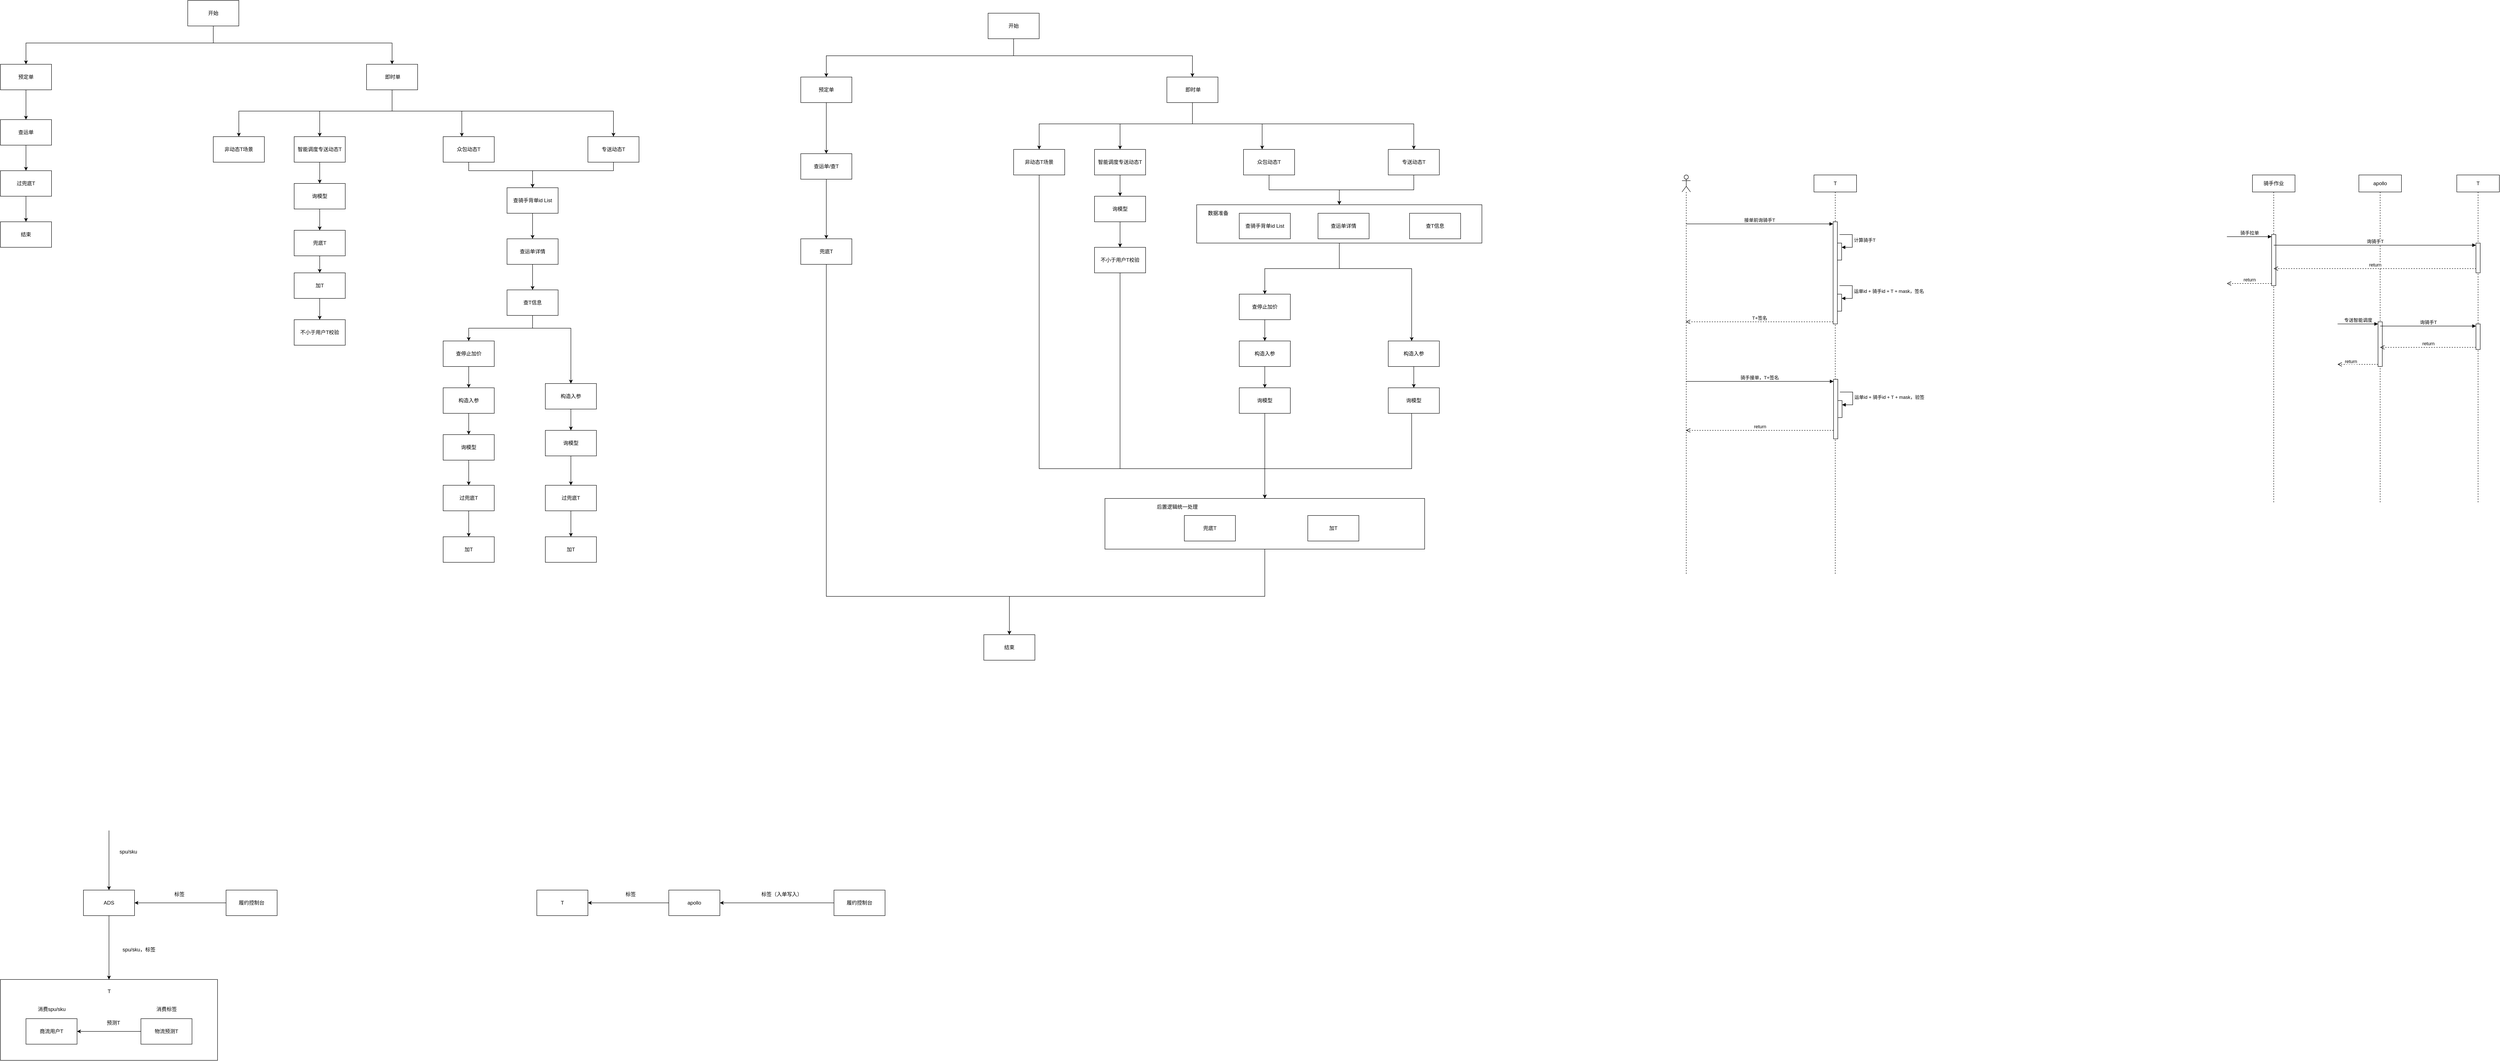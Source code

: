 <mxfile version="22.1.5" type="github">
  <diagram name="第 1 页" id="QRqXihMADhNC4GcBK6MP">
    <mxGraphModel dx="2304" dy="1250" grid="1" gridSize="10" guides="1" tooltips="1" connect="1" arrows="1" fold="1" page="1" pageScale="1" pageWidth="827" pageHeight="1169" math="0" shadow="0">
      <root>
        <mxCell id="0" />
        <mxCell id="1" parent="0" />
        <mxCell id="jC5KR1oz6UxNJPEy1PF8-144" style="edgeStyle=orthogonalEdgeStyle;rounded=0;orthogonalLoop=1;jettySize=auto;html=1;entryX=0.5;entryY=0;entryDx=0;entryDy=0;" parent="1" source="jC5KR1oz6UxNJPEy1PF8-136" target="jC5KR1oz6UxNJPEy1PF8-142" edge="1">
          <mxGeometry relative="1" as="geometry">
            <Array as="points">
              <mxPoint x="3080" y="1430" />
              <mxPoint x="2480" y="1430" />
            </Array>
          </mxGeometry>
        </mxCell>
        <mxCell id="jC5KR1oz6UxNJPEy1PF8-136" value="" style="whiteSpace=wrap;html=1;" parent="1" vertex="1">
          <mxGeometry x="2704.5" y="1200" width="751" height="119" as="geometry" />
        </mxCell>
        <mxCell id="jC5KR1oz6UxNJPEy1PF8-121" style="edgeStyle=orthogonalEdgeStyle;rounded=0;orthogonalLoop=1;jettySize=auto;html=1;" parent="1" source="jC5KR1oz6UxNJPEy1PF8-113" target="jC5KR1oz6UxNJPEy1PF8-94" edge="1">
          <mxGeometry relative="1" as="geometry" />
        </mxCell>
        <mxCell id="jC5KR1oz6UxNJPEy1PF8-122" style="edgeStyle=orthogonalEdgeStyle;rounded=0;orthogonalLoop=1;jettySize=auto;html=1;" parent="1" source="jC5KR1oz6UxNJPEy1PF8-113" target="jC5KR1oz6UxNJPEy1PF8-105" edge="1">
          <mxGeometry relative="1" as="geometry">
            <Array as="points">
              <mxPoint x="3255" y="660" />
              <mxPoint x="3425" y="660" />
            </Array>
          </mxGeometry>
        </mxCell>
        <mxCell id="jC5KR1oz6UxNJPEy1PF8-113" value="" style="whiteSpace=wrap;html=1;" parent="1" vertex="1">
          <mxGeometry x="2920" y="510" width="670" height="90" as="geometry" />
        </mxCell>
        <mxCell id="jC5KR1oz6UxNJPEy1PF8-43" value="" style="edgeStyle=orthogonalEdgeStyle;rounded=0;orthogonalLoop=1;jettySize=auto;html=1;" parent="1" source="jC5KR1oz6UxNJPEy1PF8-1" target="jC5KR1oz6UxNJPEy1PF8-2" edge="1">
          <mxGeometry relative="1" as="geometry" />
        </mxCell>
        <mxCell id="jC5KR1oz6UxNJPEy1PF8-1" value="查骑手背单id List" style="whiteSpace=wrap;html=1;" parent="1" vertex="1">
          <mxGeometry x="1300" y="470" width="120" height="60" as="geometry" />
        </mxCell>
        <mxCell id="jC5KR1oz6UxNJPEy1PF8-44" value="" style="edgeStyle=orthogonalEdgeStyle;rounded=0;orthogonalLoop=1;jettySize=auto;html=1;" parent="1" source="jC5KR1oz6UxNJPEy1PF8-2" target="jC5KR1oz6UxNJPEy1PF8-26" edge="1">
          <mxGeometry relative="1" as="geometry" />
        </mxCell>
        <mxCell id="jC5KR1oz6UxNJPEy1PF8-2" value="查运单详情" style="whiteSpace=wrap;html=1;" parent="1" vertex="1">
          <mxGeometry x="1300" y="590" width="120" height="60" as="geometry" />
        </mxCell>
        <mxCell id="jC5KR1oz6UxNJPEy1PF8-7" style="edgeStyle=orthogonalEdgeStyle;rounded=0;orthogonalLoop=1;jettySize=auto;html=1;entryX=0.5;entryY=0;entryDx=0;entryDy=0;" parent="1" source="jC5KR1oz6UxNJPEy1PF8-3" target="jC5KR1oz6UxNJPEy1PF8-4" edge="1">
          <mxGeometry relative="1" as="geometry">
            <Array as="points">
              <mxPoint x="610" y="130" />
              <mxPoint x="170" y="130" />
            </Array>
          </mxGeometry>
        </mxCell>
        <mxCell id="jC5KR1oz6UxNJPEy1PF8-10" style="edgeStyle=orthogonalEdgeStyle;rounded=0;orthogonalLoop=1;jettySize=auto;html=1;" parent="1" source="jC5KR1oz6UxNJPEy1PF8-3" target="jC5KR1oz6UxNJPEy1PF8-5" edge="1">
          <mxGeometry relative="1" as="geometry">
            <Array as="points">
              <mxPoint x="610" y="130" />
              <mxPoint x="1030" y="130" />
            </Array>
          </mxGeometry>
        </mxCell>
        <mxCell id="jC5KR1oz6UxNJPEy1PF8-3" value="开始" style="rounded=0;whiteSpace=wrap;html=1;" parent="1" vertex="1">
          <mxGeometry x="550" y="30" width="120" height="60" as="geometry" />
        </mxCell>
        <mxCell id="jC5KR1oz6UxNJPEy1PF8-17" value="" style="edgeStyle=orthogonalEdgeStyle;rounded=0;orthogonalLoop=1;jettySize=auto;html=1;" parent="1" source="jC5KR1oz6UxNJPEy1PF8-4" target="jC5KR1oz6UxNJPEy1PF8-16" edge="1">
          <mxGeometry relative="1" as="geometry" />
        </mxCell>
        <mxCell id="jC5KR1oz6UxNJPEy1PF8-4" value="预定单" style="whiteSpace=wrap;html=1;" parent="1" vertex="1">
          <mxGeometry x="110" y="180" width="120" height="60" as="geometry" />
        </mxCell>
        <mxCell id="jC5KR1oz6UxNJPEy1PF8-39" style="edgeStyle=orthogonalEdgeStyle;rounded=0;orthogonalLoop=1;jettySize=auto;html=1;entryX=0.5;entryY=0;entryDx=0;entryDy=0;" parent="1" source="jC5KR1oz6UxNJPEy1PF8-5" target="jC5KR1oz6UxNJPEy1PF8-15" edge="1">
          <mxGeometry relative="1" as="geometry">
            <Array as="points">
              <mxPoint x="1030" y="290" />
              <mxPoint x="1550" y="290" />
            </Array>
          </mxGeometry>
        </mxCell>
        <mxCell id="jC5KR1oz6UxNJPEy1PF8-40" style="edgeStyle=orthogonalEdgeStyle;rounded=0;orthogonalLoop=1;jettySize=auto;html=1;" parent="1" source="jC5KR1oz6UxNJPEy1PF8-5" target="jC5KR1oz6UxNJPEy1PF8-13" edge="1">
          <mxGeometry relative="1" as="geometry">
            <Array as="points">
              <mxPoint x="1030" y="290" />
              <mxPoint x="860" y="290" />
            </Array>
          </mxGeometry>
        </mxCell>
        <mxCell id="jC5KR1oz6UxNJPEy1PF8-42" style="edgeStyle=orthogonalEdgeStyle;rounded=0;orthogonalLoop=1;jettySize=auto;html=1;entryX=0.5;entryY=0;entryDx=0;entryDy=0;" parent="1" source="jC5KR1oz6UxNJPEy1PF8-5" target="jC5KR1oz6UxNJPEy1PF8-12" edge="1">
          <mxGeometry relative="1" as="geometry">
            <Array as="points">
              <mxPoint x="1030" y="290" />
              <mxPoint x="670" y="290" />
            </Array>
          </mxGeometry>
        </mxCell>
        <mxCell id="jC5KR1oz6UxNJPEy1PF8-5" value="&amp;nbsp;即时单" style="whiteSpace=wrap;html=1;" parent="1" vertex="1">
          <mxGeometry x="970" y="180" width="120" height="60" as="geometry" />
        </mxCell>
        <mxCell id="jC5KR1oz6UxNJPEy1PF8-12" value="非动态T场景" style="whiteSpace=wrap;html=1;" parent="1" vertex="1">
          <mxGeometry x="610" y="350" width="120" height="60" as="geometry" />
        </mxCell>
        <mxCell id="jC5KR1oz6UxNJPEy1PF8-54" value="" style="edgeStyle=orthogonalEdgeStyle;rounded=0;orthogonalLoop=1;jettySize=auto;html=1;" parent="1" source="jC5KR1oz6UxNJPEy1PF8-13" target="jC5KR1oz6UxNJPEy1PF8-22" edge="1">
          <mxGeometry relative="1" as="geometry" />
        </mxCell>
        <mxCell id="jC5KR1oz6UxNJPEy1PF8-13" value="智能调度专送动态T" style="whiteSpace=wrap;html=1;" parent="1" vertex="1">
          <mxGeometry x="800" y="350" width="120" height="60" as="geometry" />
        </mxCell>
        <mxCell id="jC5KR1oz6UxNJPEy1PF8-37" style="edgeStyle=orthogonalEdgeStyle;rounded=0;orthogonalLoop=1;jettySize=auto;html=1;entryX=0.5;entryY=0;entryDx=0;entryDy=0;" parent="1" source="jC5KR1oz6UxNJPEy1PF8-14" target="jC5KR1oz6UxNJPEy1PF8-1" edge="1">
          <mxGeometry relative="1" as="geometry">
            <Array as="points">
              <mxPoint x="1210" y="430" />
              <mxPoint x="1360" y="430" />
            </Array>
          </mxGeometry>
        </mxCell>
        <mxCell id="jC5KR1oz6UxNJPEy1PF8-14" value="众包动态T" style="whiteSpace=wrap;html=1;" parent="1" vertex="1">
          <mxGeometry x="1150" y="350" width="120" height="60" as="geometry" />
        </mxCell>
        <mxCell id="jC5KR1oz6UxNJPEy1PF8-38" style="edgeStyle=orthogonalEdgeStyle;rounded=0;orthogonalLoop=1;jettySize=auto;html=1;entryX=0.5;entryY=0;entryDx=0;entryDy=0;" parent="1" source="jC5KR1oz6UxNJPEy1PF8-15" target="jC5KR1oz6UxNJPEy1PF8-1" edge="1">
          <mxGeometry relative="1" as="geometry">
            <Array as="points">
              <mxPoint x="1550" y="430" />
              <mxPoint x="1360" y="430" />
            </Array>
          </mxGeometry>
        </mxCell>
        <mxCell id="jC5KR1oz6UxNJPEy1PF8-15" value="专送动态T" style="whiteSpace=wrap;html=1;" parent="1" vertex="1">
          <mxGeometry x="1490" y="350" width="120" height="60" as="geometry" />
        </mxCell>
        <mxCell id="jC5KR1oz6UxNJPEy1PF8-19" value="" style="edgeStyle=orthogonalEdgeStyle;rounded=0;orthogonalLoop=1;jettySize=auto;html=1;" parent="1" source="jC5KR1oz6UxNJPEy1PF8-16" target="jC5KR1oz6UxNJPEy1PF8-18" edge="1">
          <mxGeometry relative="1" as="geometry" />
        </mxCell>
        <mxCell id="jC5KR1oz6UxNJPEy1PF8-16" value="查运单" style="whiteSpace=wrap;html=1;" parent="1" vertex="1">
          <mxGeometry x="110" y="310" width="120" height="60" as="geometry" />
        </mxCell>
        <mxCell id="jC5KR1oz6UxNJPEy1PF8-21" value="" style="edgeStyle=orthogonalEdgeStyle;rounded=0;orthogonalLoop=1;jettySize=auto;html=1;" parent="1" source="jC5KR1oz6UxNJPEy1PF8-18" target="jC5KR1oz6UxNJPEy1PF8-20" edge="1">
          <mxGeometry relative="1" as="geometry" />
        </mxCell>
        <mxCell id="jC5KR1oz6UxNJPEy1PF8-18" value="过兜底T" style="whiteSpace=wrap;html=1;" parent="1" vertex="1">
          <mxGeometry x="110" y="430" width="120" height="60" as="geometry" />
        </mxCell>
        <mxCell id="jC5KR1oz6UxNJPEy1PF8-20" value="结束" style="whiteSpace=wrap;html=1;" parent="1" vertex="1">
          <mxGeometry x="110" y="550" width="120" height="60" as="geometry" />
        </mxCell>
        <mxCell id="jC5KR1oz6UxNJPEy1PF8-55" value="" style="edgeStyle=orthogonalEdgeStyle;rounded=0;orthogonalLoop=1;jettySize=auto;html=1;" parent="1" source="jC5KR1oz6UxNJPEy1PF8-22" target="jC5KR1oz6UxNJPEy1PF8-24" edge="1">
          <mxGeometry relative="1" as="geometry" />
        </mxCell>
        <mxCell id="jC5KR1oz6UxNJPEy1PF8-22" value="询模型" style="whiteSpace=wrap;html=1;" parent="1" vertex="1">
          <mxGeometry x="800" y="460" width="120" height="60" as="geometry" />
        </mxCell>
        <mxCell id="jC5KR1oz6UxNJPEy1PF8-57" value="" style="edgeStyle=orthogonalEdgeStyle;rounded=0;orthogonalLoop=1;jettySize=auto;html=1;" parent="1" source="jC5KR1oz6UxNJPEy1PF8-23" target="jC5KR1oz6UxNJPEy1PF8-25" edge="1">
          <mxGeometry relative="1" as="geometry" />
        </mxCell>
        <mxCell id="jC5KR1oz6UxNJPEy1PF8-23" value="加T" style="whiteSpace=wrap;html=1;" parent="1" vertex="1">
          <mxGeometry x="800" y="670" width="120" height="60" as="geometry" />
        </mxCell>
        <mxCell id="jC5KR1oz6UxNJPEy1PF8-56" value="" style="edgeStyle=orthogonalEdgeStyle;rounded=0;orthogonalLoop=1;jettySize=auto;html=1;" parent="1" source="jC5KR1oz6UxNJPEy1PF8-24" target="jC5KR1oz6UxNJPEy1PF8-23" edge="1">
          <mxGeometry relative="1" as="geometry" />
        </mxCell>
        <mxCell id="jC5KR1oz6UxNJPEy1PF8-24" value="兜底T" style="whiteSpace=wrap;html=1;" parent="1" vertex="1">
          <mxGeometry x="800" y="570" width="120" height="60" as="geometry" />
        </mxCell>
        <mxCell id="jC5KR1oz6UxNJPEy1PF8-25" value="不小于用户T校验" style="whiteSpace=wrap;html=1;" parent="1" vertex="1">
          <mxGeometry x="800" y="780" width="120" height="60" as="geometry" />
        </mxCell>
        <mxCell id="jC5KR1oz6UxNJPEy1PF8-45" style="edgeStyle=orthogonalEdgeStyle;rounded=0;orthogonalLoop=1;jettySize=auto;html=1;" parent="1" source="jC5KR1oz6UxNJPEy1PF8-26" target="jC5KR1oz6UxNJPEy1PF8-27" edge="1">
          <mxGeometry relative="1" as="geometry">
            <Array as="points">
              <mxPoint x="1360" y="800" />
              <mxPoint x="1210" y="800" />
            </Array>
          </mxGeometry>
        </mxCell>
        <mxCell id="jC5KR1oz6UxNJPEy1PF8-49" style="edgeStyle=orthogonalEdgeStyle;rounded=0;orthogonalLoop=1;jettySize=auto;html=1;" parent="1" source="jC5KR1oz6UxNJPEy1PF8-26" target="jC5KR1oz6UxNJPEy1PF8-33" edge="1">
          <mxGeometry relative="1" as="geometry">
            <Array as="points">
              <mxPoint x="1360" y="800" />
              <mxPoint x="1450" y="800" />
            </Array>
          </mxGeometry>
        </mxCell>
        <mxCell id="jC5KR1oz6UxNJPEy1PF8-26" value="查T信息" style="whiteSpace=wrap;html=1;" parent="1" vertex="1">
          <mxGeometry x="1300" y="710" width="120" height="60" as="geometry" />
        </mxCell>
        <mxCell id="jC5KR1oz6UxNJPEy1PF8-46" value="" style="edgeStyle=orthogonalEdgeStyle;rounded=0;orthogonalLoop=1;jettySize=auto;html=1;" parent="1" source="jC5KR1oz6UxNJPEy1PF8-27" target="jC5KR1oz6UxNJPEy1PF8-28" edge="1">
          <mxGeometry relative="1" as="geometry" />
        </mxCell>
        <mxCell id="jC5KR1oz6UxNJPEy1PF8-27" value="查停止加价" style="whiteSpace=wrap;html=1;" parent="1" vertex="1">
          <mxGeometry x="1150" y="830" width="120" height="60" as="geometry" />
        </mxCell>
        <mxCell id="jC5KR1oz6UxNJPEy1PF8-47" value="" style="edgeStyle=orthogonalEdgeStyle;rounded=0;orthogonalLoop=1;jettySize=auto;html=1;" parent="1" source="jC5KR1oz6UxNJPEy1PF8-28" target="jC5KR1oz6UxNJPEy1PF8-29" edge="1">
          <mxGeometry relative="1" as="geometry" />
        </mxCell>
        <mxCell id="jC5KR1oz6UxNJPEy1PF8-28" value="构造入参" style="whiteSpace=wrap;html=1;" parent="1" vertex="1">
          <mxGeometry x="1150" y="940" width="120" height="60" as="geometry" />
        </mxCell>
        <mxCell id="jC5KR1oz6UxNJPEy1PF8-48" value="" style="edgeStyle=orthogonalEdgeStyle;rounded=0;orthogonalLoop=1;jettySize=auto;html=1;" parent="1" source="jC5KR1oz6UxNJPEy1PF8-29" target="jC5KR1oz6UxNJPEy1PF8-30" edge="1">
          <mxGeometry relative="1" as="geometry" />
        </mxCell>
        <mxCell id="jC5KR1oz6UxNJPEy1PF8-29" value="询模型" style="whiteSpace=wrap;html=1;" parent="1" vertex="1">
          <mxGeometry x="1150" y="1050" width="120" height="60" as="geometry" />
        </mxCell>
        <mxCell id="jC5KR1oz6UxNJPEy1PF8-53" value="" style="edgeStyle=orthogonalEdgeStyle;rounded=0;orthogonalLoop=1;jettySize=auto;html=1;" parent="1" source="jC5KR1oz6UxNJPEy1PF8-30" target="jC5KR1oz6UxNJPEy1PF8-31" edge="1">
          <mxGeometry relative="1" as="geometry" />
        </mxCell>
        <mxCell id="jC5KR1oz6UxNJPEy1PF8-30" value="过兜底T" style="whiteSpace=wrap;html=1;" parent="1" vertex="1">
          <mxGeometry x="1150" y="1169" width="120" height="60" as="geometry" />
        </mxCell>
        <mxCell id="jC5KR1oz6UxNJPEy1PF8-31" value="加T" style="whiteSpace=wrap;html=1;" parent="1" vertex="1">
          <mxGeometry x="1150" y="1290" width="120" height="60" as="geometry" />
        </mxCell>
        <mxCell id="jC5KR1oz6UxNJPEy1PF8-51" value="" style="edgeStyle=orthogonalEdgeStyle;rounded=0;orthogonalLoop=1;jettySize=auto;html=1;" parent="1" source="jC5KR1oz6UxNJPEy1PF8-32" target="jC5KR1oz6UxNJPEy1PF8-34" edge="1">
          <mxGeometry relative="1" as="geometry" />
        </mxCell>
        <mxCell id="jC5KR1oz6UxNJPEy1PF8-32" value="询模型" style="whiteSpace=wrap;html=1;" parent="1" vertex="1">
          <mxGeometry x="1390" y="1040" width="120" height="60" as="geometry" />
        </mxCell>
        <mxCell id="jC5KR1oz6UxNJPEy1PF8-50" value="" style="edgeStyle=orthogonalEdgeStyle;rounded=0;orthogonalLoop=1;jettySize=auto;html=1;" parent="1" source="jC5KR1oz6UxNJPEy1PF8-33" target="jC5KR1oz6UxNJPEy1PF8-32" edge="1">
          <mxGeometry relative="1" as="geometry" />
        </mxCell>
        <mxCell id="jC5KR1oz6UxNJPEy1PF8-33" value="构造入参" style="whiteSpace=wrap;html=1;" parent="1" vertex="1">
          <mxGeometry x="1390" y="930" width="120" height="60" as="geometry" />
        </mxCell>
        <mxCell id="jC5KR1oz6UxNJPEy1PF8-52" value="" style="edgeStyle=orthogonalEdgeStyle;rounded=0;orthogonalLoop=1;jettySize=auto;html=1;" parent="1" source="jC5KR1oz6UxNJPEy1PF8-34" target="jC5KR1oz6UxNJPEy1PF8-35" edge="1">
          <mxGeometry relative="1" as="geometry" />
        </mxCell>
        <mxCell id="jC5KR1oz6UxNJPEy1PF8-34" value="过兜底T" style="whiteSpace=wrap;html=1;" parent="1" vertex="1">
          <mxGeometry x="1390" y="1169" width="120" height="60" as="geometry" />
        </mxCell>
        <mxCell id="jC5KR1oz6UxNJPEy1PF8-35" value="加T" style="whiteSpace=wrap;html=1;" parent="1" vertex="1">
          <mxGeometry x="1390" y="1290" width="120" height="60" as="geometry" />
        </mxCell>
        <mxCell id="jC5KR1oz6UxNJPEy1PF8-36" style="edgeStyle=orthogonalEdgeStyle;rounded=0;orthogonalLoop=1;jettySize=auto;html=1;entryX=0.365;entryY=0;entryDx=0;entryDy=0;entryPerimeter=0;" parent="1" source="jC5KR1oz6UxNJPEy1PF8-5" target="jC5KR1oz6UxNJPEy1PF8-14" edge="1">
          <mxGeometry relative="1" as="geometry">
            <Array as="points">
              <mxPoint x="1030" y="290" />
              <mxPoint x="1194" y="290" />
            </Array>
          </mxGeometry>
        </mxCell>
        <mxCell id="jC5KR1oz6UxNJPEy1PF8-62" style="edgeStyle=orthogonalEdgeStyle;rounded=0;orthogonalLoop=1;jettySize=auto;html=1;entryX=0.5;entryY=0;entryDx=0;entryDy=0;" parent="1" source="jC5KR1oz6UxNJPEy1PF8-64" target="jC5KR1oz6UxNJPEy1PF8-66" edge="1">
          <mxGeometry relative="1" as="geometry">
            <Array as="points">
              <mxPoint x="2490" y="160" />
              <mxPoint x="2050" y="160" />
            </Array>
          </mxGeometry>
        </mxCell>
        <mxCell id="jC5KR1oz6UxNJPEy1PF8-63" style="edgeStyle=orthogonalEdgeStyle;rounded=0;orthogonalLoop=1;jettySize=auto;html=1;" parent="1" source="jC5KR1oz6UxNJPEy1PF8-64" target="jC5KR1oz6UxNJPEy1PF8-70" edge="1">
          <mxGeometry relative="1" as="geometry">
            <Array as="points">
              <mxPoint x="2490" y="160" />
              <mxPoint x="2910" y="160" />
            </Array>
          </mxGeometry>
        </mxCell>
        <mxCell id="jC5KR1oz6UxNJPEy1PF8-64" value="开始" style="rounded=0;whiteSpace=wrap;html=1;" parent="1" vertex="1">
          <mxGeometry x="2430" y="60" width="120" height="60" as="geometry" />
        </mxCell>
        <mxCell id="jC5KR1oz6UxNJPEy1PF8-65" value="" style="edgeStyle=orthogonalEdgeStyle;rounded=0;orthogonalLoop=1;jettySize=auto;html=1;" parent="1" source="jC5KR1oz6UxNJPEy1PF8-66" target="jC5KR1oz6UxNJPEy1PF8-79" edge="1">
          <mxGeometry relative="1" as="geometry" />
        </mxCell>
        <mxCell id="jC5KR1oz6UxNJPEy1PF8-66" value="预定单" style="whiteSpace=wrap;html=1;" parent="1" vertex="1">
          <mxGeometry x="1990" y="210" width="120" height="60" as="geometry" />
        </mxCell>
        <mxCell id="jC5KR1oz6UxNJPEy1PF8-67" style="edgeStyle=orthogonalEdgeStyle;rounded=0;orthogonalLoop=1;jettySize=auto;html=1;entryX=0.5;entryY=0;entryDx=0;entryDy=0;" parent="1" source="jC5KR1oz6UxNJPEy1PF8-70" target="jC5KR1oz6UxNJPEy1PF8-77" edge="1">
          <mxGeometry relative="1" as="geometry">
            <Array as="points">
              <mxPoint x="2910" y="320" />
              <mxPoint x="3430" y="320" />
            </Array>
          </mxGeometry>
        </mxCell>
        <mxCell id="jC5KR1oz6UxNJPEy1PF8-68" style="edgeStyle=orthogonalEdgeStyle;rounded=0;orthogonalLoop=1;jettySize=auto;html=1;" parent="1" source="jC5KR1oz6UxNJPEy1PF8-70" target="jC5KR1oz6UxNJPEy1PF8-73" edge="1">
          <mxGeometry relative="1" as="geometry">
            <Array as="points">
              <mxPoint x="2910" y="320" />
              <mxPoint x="2740" y="320" />
            </Array>
          </mxGeometry>
        </mxCell>
        <mxCell id="jC5KR1oz6UxNJPEy1PF8-69" style="edgeStyle=orthogonalEdgeStyle;rounded=0;orthogonalLoop=1;jettySize=auto;html=1;entryX=0.5;entryY=0;entryDx=0;entryDy=0;" parent="1" source="jC5KR1oz6UxNJPEy1PF8-70" target="jC5KR1oz6UxNJPEy1PF8-71" edge="1">
          <mxGeometry relative="1" as="geometry">
            <Array as="points">
              <mxPoint x="2910" y="320" />
              <mxPoint x="2550" y="320" />
            </Array>
          </mxGeometry>
        </mxCell>
        <mxCell id="jC5KR1oz6UxNJPEy1PF8-70" value="&amp;nbsp;即时单" style="whiteSpace=wrap;html=1;" parent="1" vertex="1">
          <mxGeometry x="2850" y="210" width="120" height="60" as="geometry" />
        </mxCell>
        <mxCell id="jC5KR1oz6UxNJPEy1PF8-138" style="edgeStyle=orthogonalEdgeStyle;rounded=0;orthogonalLoop=1;jettySize=auto;html=1;" parent="1" source="jC5KR1oz6UxNJPEy1PF8-71" target="jC5KR1oz6UxNJPEy1PF8-136" edge="1">
          <mxGeometry relative="1" as="geometry">
            <Array as="points">
              <mxPoint x="2550" y="1130" />
              <mxPoint x="3080" y="1130" />
            </Array>
          </mxGeometry>
        </mxCell>
        <mxCell id="jC5KR1oz6UxNJPEy1PF8-71" value="非动态T场景" style="whiteSpace=wrap;html=1;" parent="1" vertex="1">
          <mxGeometry x="2490" y="380" width="120" height="60" as="geometry" />
        </mxCell>
        <mxCell id="jC5KR1oz6UxNJPEy1PF8-72" value="" style="edgeStyle=orthogonalEdgeStyle;rounded=0;orthogonalLoop=1;jettySize=auto;html=1;" parent="1" source="jC5KR1oz6UxNJPEy1PF8-73" target="jC5KR1oz6UxNJPEy1PF8-84" edge="1">
          <mxGeometry relative="1" as="geometry" />
        </mxCell>
        <mxCell id="jC5KR1oz6UxNJPEy1PF8-73" value="智能调度专送动态T" style="whiteSpace=wrap;html=1;" parent="1" vertex="1">
          <mxGeometry x="2680" y="380" width="120" height="60" as="geometry" />
        </mxCell>
        <mxCell id="jC5KR1oz6UxNJPEy1PF8-118" style="edgeStyle=orthogonalEdgeStyle;rounded=0;orthogonalLoop=1;jettySize=auto;html=1;" parent="1" source="jC5KR1oz6UxNJPEy1PF8-75" target="jC5KR1oz6UxNJPEy1PF8-113" edge="1">
          <mxGeometry relative="1" as="geometry" />
        </mxCell>
        <mxCell id="jC5KR1oz6UxNJPEy1PF8-75" value="众包动态T" style="whiteSpace=wrap;html=1;" parent="1" vertex="1">
          <mxGeometry x="3030" y="380" width="120" height="60" as="geometry" />
        </mxCell>
        <mxCell id="jC5KR1oz6UxNJPEy1PF8-119" style="edgeStyle=orthogonalEdgeStyle;rounded=0;orthogonalLoop=1;jettySize=auto;html=1;" parent="1" source="jC5KR1oz6UxNJPEy1PF8-77" target="jC5KR1oz6UxNJPEy1PF8-113" edge="1">
          <mxGeometry relative="1" as="geometry" />
        </mxCell>
        <mxCell id="jC5KR1oz6UxNJPEy1PF8-77" value="专送动态T" style="whiteSpace=wrap;html=1;" parent="1" vertex="1">
          <mxGeometry x="3370" y="380" width="120" height="60" as="geometry" />
        </mxCell>
        <mxCell id="jC5KR1oz6UxNJPEy1PF8-128" value="" style="edgeStyle=orthogonalEdgeStyle;rounded=0;orthogonalLoop=1;jettySize=auto;html=1;" parent="1" source="jC5KR1oz6UxNJPEy1PF8-79" target="jC5KR1oz6UxNJPEy1PF8-127" edge="1">
          <mxGeometry relative="1" as="geometry" />
        </mxCell>
        <mxCell id="jC5KR1oz6UxNJPEy1PF8-79" value="查运单/查T" style="whiteSpace=wrap;html=1;" parent="1" vertex="1">
          <mxGeometry x="1990" y="390" width="120" height="60" as="geometry" />
        </mxCell>
        <mxCell id="jC5KR1oz6UxNJPEy1PF8-120" value="" style="edgeStyle=orthogonalEdgeStyle;rounded=0;orthogonalLoop=1;jettySize=auto;html=1;" parent="1" source="jC5KR1oz6UxNJPEy1PF8-84" target="jC5KR1oz6UxNJPEy1PF8-89" edge="1">
          <mxGeometry relative="1" as="geometry" />
        </mxCell>
        <mxCell id="jC5KR1oz6UxNJPEy1PF8-145" value="" style="edgeStyle=orthogonalEdgeStyle;rounded=0;orthogonalLoop=1;jettySize=auto;html=1;" parent="1" source="jC5KR1oz6UxNJPEy1PF8-84" target="jC5KR1oz6UxNJPEy1PF8-89" edge="1">
          <mxGeometry relative="1" as="geometry" />
        </mxCell>
        <mxCell id="jC5KR1oz6UxNJPEy1PF8-84" value="询模型" style="whiteSpace=wrap;html=1;" parent="1" vertex="1">
          <mxGeometry x="2680" y="490" width="120" height="60" as="geometry" />
        </mxCell>
        <mxCell id="jC5KR1oz6UxNJPEy1PF8-139" style="edgeStyle=orthogonalEdgeStyle;rounded=0;orthogonalLoop=1;jettySize=auto;html=1;" parent="1" source="jC5KR1oz6UxNJPEy1PF8-89" target="jC5KR1oz6UxNJPEy1PF8-136" edge="1">
          <mxGeometry relative="1" as="geometry">
            <Array as="points">
              <mxPoint x="2740" y="1130" />
              <mxPoint x="3080" y="1130" />
            </Array>
          </mxGeometry>
        </mxCell>
        <mxCell id="jC5KR1oz6UxNJPEy1PF8-89" value="不小于用户T校验" style="whiteSpace=wrap;html=1;" parent="1" vertex="1">
          <mxGeometry x="2680" y="610" width="120" height="60" as="geometry" />
        </mxCell>
        <mxCell id="jC5KR1oz6UxNJPEy1PF8-93" value="" style="edgeStyle=orthogonalEdgeStyle;rounded=0;orthogonalLoop=1;jettySize=auto;html=1;" parent="1" source="jC5KR1oz6UxNJPEy1PF8-94" target="jC5KR1oz6UxNJPEy1PF8-96" edge="1">
          <mxGeometry relative="1" as="geometry" />
        </mxCell>
        <mxCell id="jC5KR1oz6UxNJPEy1PF8-94" value="查停止加价" style="whiteSpace=wrap;html=1;" parent="1" vertex="1">
          <mxGeometry x="3020" y="720" width="120" height="60" as="geometry" />
        </mxCell>
        <mxCell id="jC5KR1oz6UxNJPEy1PF8-95" value="" style="edgeStyle=orthogonalEdgeStyle;rounded=0;orthogonalLoop=1;jettySize=auto;html=1;" parent="1" source="jC5KR1oz6UxNJPEy1PF8-96" target="jC5KR1oz6UxNJPEy1PF8-98" edge="1">
          <mxGeometry relative="1" as="geometry" />
        </mxCell>
        <mxCell id="jC5KR1oz6UxNJPEy1PF8-96" value="构造入参" style="whiteSpace=wrap;html=1;" parent="1" vertex="1">
          <mxGeometry x="3020" y="830" width="120" height="60" as="geometry" />
        </mxCell>
        <mxCell id="jC5KR1oz6UxNJPEy1PF8-140" style="edgeStyle=orthogonalEdgeStyle;rounded=0;orthogonalLoop=1;jettySize=auto;html=1;entryX=0.5;entryY=0;entryDx=0;entryDy=0;" parent="1" source="jC5KR1oz6UxNJPEy1PF8-98" target="jC5KR1oz6UxNJPEy1PF8-136" edge="1">
          <mxGeometry relative="1" as="geometry" />
        </mxCell>
        <mxCell id="jC5KR1oz6UxNJPEy1PF8-98" value="询模型" style="whiteSpace=wrap;html=1;" parent="1" vertex="1">
          <mxGeometry x="3020" y="940" width="120" height="60" as="geometry" />
        </mxCell>
        <mxCell id="jC5KR1oz6UxNJPEy1PF8-141" style="edgeStyle=orthogonalEdgeStyle;rounded=0;orthogonalLoop=1;jettySize=auto;html=1;" parent="1" source="jC5KR1oz6UxNJPEy1PF8-103" target="jC5KR1oz6UxNJPEy1PF8-136" edge="1">
          <mxGeometry relative="1" as="geometry">
            <Array as="points">
              <mxPoint x="3425" y="1130" />
              <mxPoint x="3080" y="1130" />
            </Array>
          </mxGeometry>
        </mxCell>
        <mxCell id="jC5KR1oz6UxNJPEy1PF8-103" value="询模型" style="whiteSpace=wrap;html=1;" parent="1" vertex="1">
          <mxGeometry x="3370" y="940" width="120" height="60" as="geometry" />
        </mxCell>
        <mxCell id="jC5KR1oz6UxNJPEy1PF8-104" value="" style="edgeStyle=orthogonalEdgeStyle;rounded=0;orthogonalLoop=1;jettySize=auto;html=1;" parent="1" source="jC5KR1oz6UxNJPEy1PF8-105" target="jC5KR1oz6UxNJPEy1PF8-103" edge="1">
          <mxGeometry relative="1" as="geometry" />
        </mxCell>
        <mxCell id="jC5KR1oz6UxNJPEy1PF8-105" value="构造入参" style="whiteSpace=wrap;html=1;" parent="1" vertex="1">
          <mxGeometry x="3370" y="830" width="120" height="60" as="geometry" />
        </mxCell>
        <mxCell id="jC5KR1oz6UxNJPEy1PF8-107" value="兜底T" style="whiteSpace=wrap;html=1;" parent="1" vertex="1">
          <mxGeometry x="2891" y="1240" width="120" height="60" as="geometry" />
        </mxCell>
        <mxCell id="jC5KR1oz6UxNJPEy1PF8-108" value="加T" style="whiteSpace=wrap;html=1;" parent="1" vertex="1">
          <mxGeometry x="3181" y="1240" width="120" height="60" as="geometry" />
        </mxCell>
        <mxCell id="jC5KR1oz6UxNJPEy1PF8-109" style="edgeStyle=orthogonalEdgeStyle;rounded=0;orthogonalLoop=1;jettySize=auto;html=1;entryX=0.365;entryY=0;entryDx=0;entryDy=0;entryPerimeter=0;" parent="1" source="jC5KR1oz6UxNJPEy1PF8-70" target="jC5KR1oz6UxNJPEy1PF8-75" edge="1">
          <mxGeometry relative="1" as="geometry">
            <Array as="points">
              <mxPoint x="2910" y="320" />
              <mxPoint x="3074" y="320" />
            </Array>
          </mxGeometry>
        </mxCell>
        <mxCell id="jC5KR1oz6UxNJPEy1PF8-114" value="数据准备" style="text;html=1;align=center;verticalAlign=middle;resizable=0;points=[];autosize=1;strokeColor=none;fillColor=none;" parent="1" vertex="1">
          <mxGeometry x="2920" y="510" width="100" height="40" as="geometry" />
        </mxCell>
        <mxCell id="jC5KR1oz6UxNJPEy1PF8-115" value="查骑手背单id List" style="whiteSpace=wrap;html=1;" parent="1" vertex="1">
          <mxGeometry x="3020" y="530" width="120" height="60" as="geometry" />
        </mxCell>
        <mxCell id="jC5KR1oz6UxNJPEy1PF8-116" value="查运单详情" style="whiteSpace=wrap;html=1;" parent="1" vertex="1">
          <mxGeometry x="3205" y="530" width="120" height="60" as="geometry" />
        </mxCell>
        <mxCell id="jC5KR1oz6UxNJPEy1PF8-117" value="查T信息" style="whiteSpace=wrap;html=1;" parent="1" vertex="1">
          <mxGeometry x="3420" y="530" width="120" height="60" as="geometry" />
        </mxCell>
        <mxCell id="jC5KR1oz6UxNJPEy1PF8-143" style="edgeStyle=orthogonalEdgeStyle;rounded=0;orthogonalLoop=1;jettySize=auto;html=1;" parent="1" source="jC5KR1oz6UxNJPEy1PF8-127" target="jC5KR1oz6UxNJPEy1PF8-142" edge="1">
          <mxGeometry relative="1" as="geometry">
            <Array as="points">
              <mxPoint x="2050" y="1430" />
              <mxPoint x="2480" y="1430" />
            </Array>
          </mxGeometry>
        </mxCell>
        <mxCell id="jC5KR1oz6UxNJPEy1PF8-127" value="兜底T" style="whiteSpace=wrap;html=1;" parent="1" vertex="1">
          <mxGeometry x="1990" y="590" width="120" height="60" as="geometry" />
        </mxCell>
        <mxCell id="jC5KR1oz6UxNJPEy1PF8-137" value="后置逻辑统一处理" style="text;html=1;align=center;verticalAlign=middle;resizable=0;points=[];autosize=1;strokeColor=none;fillColor=none;" parent="1" vertex="1">
          <mxGeometry x="2789" y="1200" width="170" height="40" as="geometry" />
        </mxCell>
        <mxCell id="jC5KR1oz6UxNJPEy1PF8-142" value="结束" style="whiteSpace=wrap;html=1;" parent="1" vertex="1">
          <mxGeometry x="2420" y="1520" width="120" height="60" as="geometry" />
        </mxCell>
        <mxCell id="jC5KR1oz6UxNJPEy1PF8-151" value="" style="shape=umlLifeline;perimeter=lifelinePerimeter;whiteSpace=wrap;html=1;container=1;dropTarget=0;collapsible=0;recursiveResize=0;outlineConnect=0;portConstraint=eastwest;newEdgeStyle={&quot;curved&quot;:0,&quot;rounded&quot;:0};participant=umlActor;" parent="1" vertex="1">
          <mxGeometry x="4060" y="440" width="20" height="940" as="geometry" />
        </mxCell>
        <mxCell id="jC5KR1oz6UxNJPEy1PF8-152" value="T" style="shape=umlLifeline;perimeter=lifelinePerimeter;whiteSpace=wrap;html=1;container=1;dropTarget=0;collapsible=0;recursiveResize=0;outlineConnect=0;portConstraint=eastwest;newEdgeStyle={&quot;curved&quot;:0,&quot;rounded&quot;:0};" parent="1" vertex="1">
          <mxGeometry x="4370" y="440" width="100" height="940" as="geometry" />
        </mxCell>
        <mxCell id="jC5KR1oz6UxNJPEy1PF8-153" value="" style="html=1;points=[[0,0,0,0,5],[0,1,0,0,-5],[1,0,0,0,5],[1,1,0,0,-5]];perimeter=orthogonalPerimeter;outlineConnect=0;targetShapes=umlLifeline;portConstraint=eastwest;newEdgeStyle={&quot;curved&quot;:0,&quot;rounded&quot;:0};" parent="jC5KR1oz6UxNJPEy1PF8-152" vertex="1">
          <mxGeometry x="45" y="110" width="10" height="240" as="geometry" />
        </mxCell>
        <mxCell id="jC5KR1oz6UxNJPEy1PF8-156" value="" style="html=1;points=[[0,0,0,0,5],[0,1,0,0,-5],[1,0,0,0,5],[1,1,0,0,-5]];perimeter=orthogonalPerimeter;outlineConnect=0;targetShapes=umlLifeline;portConstraint=eastwest;newEdgeStyle={&quot;curved&quot;:0,&quot;rounded&quot;:0};" parent="jC5KR1oz6UxNJPEy1PF8-152" vertex="1">
          <mxGeometry x="55" y="160" width="10" height="40" as="geometry" />
        </mxCell>
        <mxCell id="jC5KR1oz6UxNJPEy1PF8-157" value="计算骑手T" style="html=1;align=left;spacingLeft=2;endArrow=block;rounded=0;edgeStyle=orthogonalEdgeStyle;curved=0;rounded=0;" parent="jC5KR1oz6UxNJPEy1PF8-152" target="jC5KR1oz6UxNJPEy1PF8-156" edge="1">
          <mxGeometry relative="1" as="geometry">
            <mxPoint x="60" y="140" as="sourcePoint" />
            <Array as="points">
              <mxPoint x="90" y="170" />
            </Array>
          </mxGeometry>
        </mxCell>
        <mxCell id="jC5KR1oz6UxNJPEy1PF8-158" value="" style="html=1;points=[[0,0,0,0,5],[0,1,0,0,-5],[1,0,0,0,5],[1,1,0,0,-5]];perimeter=orthogonalPerimeter;outlineConnect=0;targetShapes=umlLifeline;portConstraint=eastwest;newEdgeStyle={&quot;curved&quot;:0,&quot;rounded&quot;:0};" parent="jC5KR1oz6UxNJPEy1PF8-152" vertex="1">
          <mxGeometry x="55" y="280" width="10" height="40" as="geometry" />
        </mxCell>
        <mxCell id="jC5KR1oz6UxNJPEy1PF8-159" value="运单id + 骑手id + T + mask，签名" style="html=1;align=left;spacingLeft=2;endArrow=block;rounded=0;edgeStyle=orthogonalEdgeStyle;curved=0;rounded=0;" parent="jC5KR1oz6UxNJPEy1PF8-152" target="jC5KR1oz6UxNJPEy1PF8-158" edge="1">
          <mxGeometry relative="1" as="geometry">
            <mxPoint x="60" y="260" as="sourcePoint" />
            <Array as="points">
              <mxPoint x="90" y="290" />
            </Array>
          </mxGeometry>
        </mxCell>
        <mxCell id="jC5KR1oz6UxNJPEy1PF8-154" value="接单前询骑手T" style="html=1;verticalAlign=bottom;endArrow=block;curved=0;rounded=0;entryX=0;entryY=0;entryDx=0;entryDy=5;" parent="jC5KR1oz6UxNJPEy1PF8-152" target="jC5KR1oz6UxNJPEy1PF8-153" edge="1">
          <mxGeometry relative="1" as="geometry">
            <mxPoint x="-300.676" y="115" as="sourcePoint" />
          </mxGeometry>
        </mxCell>
        <mxCell id="jC5KR1oz6UxNJPEy1PF8-155" value="T+签名" style="html=1;verticalAlign=bottom;endArrow=open;dashed=1;endSize=8;curved=0;rounded=0;exitX=0;exitY=1;exitDx=0;exitDy=-5;" parent="jC5KR1oz6UxNJPEy1PF8-152" source="jC5KR1oz6UxNJPEy1PF8-153" edge="1">
          <mxGeometry relative="1" as="geometry">
            <mxPoint x="-300.676" y="345" as="targetPoint" />
          </mxGeometry>
        </mxCell>
        <mxCell id="jC5KR1oz6UxNJPEy1PF8-160" value="" style="html=1;points=[[0,0,0,0,5],[0,1,0,0,-5],[1,0,0,0,5],[1,1,0,0,-5]];perimeter=orthogonalPerimeter;outlineConnect=0;targetShapes=umlLifeline;portConstraint=eastwest;newEdgeStyle={&quot;curved&quot;:0,&quot;rounded&quot;:0};" parent="jC5KR1oz6UxNJPEy1PF8-152" vertex="1">
          <mxGeometry x="46" y="480" width="10" height="140" as="geometry" />
        </mxCell>
        <mxCell id="jC5KR1oz6UxNJPEy1PF8-163" value="" style="html=1;points=[[0,0,0,0,5],[0,1,0,0,-5],[1,0,0,0,5],[1,1,0,0,-5]];perimeter=orthogonalPerimeter;outlineConnect=0;targetShapes=umlLifeline;portConstraint=eastwest;newEdgeStyle={&quot;curved&quot;:0,&quot;rounded&quot;:0};" parent="jC5KR1oz6UxNJPEy1PF8-152" vertex="1">
          <mxGeometry x="56" y="530" width="10" height="40" as="geometry" />
        </mxCell>
        <mxCell id="jC5KR1oz6UxNJPEy1PF8-164" value="运单id + 骑手id + T + mask，验签" style="html=1;align=left;spacingLeft=2;endArrow=block;rounded=0;edgeStyle=orthogonalEdgeStyle;curved=0;rounded=0;" parent="jC5KR1oz6UxNJPEy1PF8-152" target="jC5KR1oz6UxNJPEy1PF8-163" edge="1">
          <mxGeometry x="-0.006" relative="1" as="geometry">
            <mxPoint x="61" y="510" as="sourcePoint" />
            <Array as="points">
              <mxPoint x="91" y="540" />
            </Array>
            <mxPoint as="offset" />
          </mxGeometry>
        </mxCell>
        <mxCell id="jC5KR1oz6UxNJPEy1PF8-161" value="骑手接单，T+签名" style="html=1;verticalAlign=bottom;endArrow=block;curved=0;rounded=0;entryX=0;entryY=0;entryDx=0;entryDy=5;" parent="jC5KR1oz6UxNJPEy1PF8-152" target="jC5KR1oz6UxNJPEy1PF8-160" edge="1">
          <mxGeometry x="-0.001" relative="1" as="geometry">
            <mxPoint x="-300.676" y="485.0" as="sourcePoint" />
            <mxPoint as="offset" />
          </mxGeometry>
        </mxCell>
        <mxCell id="jC5KR1oz6UxNJPEy1PF8-162" value="return" style="html=1;verticalAlign=bottom;endArrow=open;dashed=1;endSize=8;curved=0;rounded=0;" parent="1" edge="1">
          <mxGeometry relative="1" as="geometry">
            <mxPoint x="4069.591" y="1040" as="targetPoint" />
            <mxPoint x="4416" y="1040" as="sourcePoint" />
          </mxGeometry>
        </mxCell>
        <mxCell id="jC5KR1oz6UxNJPEy1PF8-165" value="骑手作业" style="shape=umlLifeline;perimeter=lifelinePerimeter;whiteSpace=wrap;html=1;container=1;dropTarget=0;collapsible=0;recursiveResize=0;outlineConnect=0;portConstraint=eastwest;newEdgeStyle={&quot;curved&quot;:0,&quot;rounded&quot;:0};" parent="1" vertex="1">
          <mxGeometry x="5400" y="440" width="100" height="770" as="geometry" />
        </mxCell>
        <mxCell id="jC5KR1oz6UxNJPEy1PF8-168" value="" style="html=1;points=[[0,0,0,0,5],[0,1,0,0,-5],[1,0,0,0,5],[1,1,0,0,-5]];perimeter=orthogonalPerimeter;outlineConnect=0;targetShapes=umlLifeline;portConstraint=eastwest;newEdgeStyle={&quot;curved&quot;:0,&quot;rounded&quot;:0};" parent="jC5KR1oz6UxNJPEy1PF8-165" vertex="1">
          <mxGeometry x="45" y="140" width="10" height="120" as="geometry" />
        </mxCell>
        <mxCell id="jC5KR1oz6UxNJPEy1PF8-169" value="骑手拉单" style="html=1;verticalAlign=bottom;endArrow=block;curved=0;rounded=0;entryX=0;entryY=0;entryDx=0;entryDy=5;" parent="jC5KR1oz6UxNJPEy1PF8-165" target="jC5KR1oz6UxNJPEy1PF8-168" edge="1">
          <mxGeometry relative="1" as="geometry">
            <mxPoint x="-60" y="145" as="sourcePoint" />
          </mxGeometry>
        </mxCell>
        <mxCell id="jC5KR1oz6UxNJPEy1PF8-170" value="return" style="html=1;verticalAlign=bottom;endArrow=open;dashed=1;endSize=8;curved=0;rounded=0;exitX=0;exitY=1;exitDx=0;exitDy=-5;" parent="jC5KR1oz6UxNJPEy1PF8-165" source="jC5KR1oz6UxNJPEy1PF8-168" edge="1">
          <mxGeometry relative="1" as="geometry">
            <mxPoint x="-60" y="255" as="targetPoint" />
          </mxGeometry>
        </mxCell>
        <mxCell id="jC5KR1oz6UxNJPEy1PF8-166" value="apollo" style="shape=umlLifeline;perimeter=lifelinePerimeter;whiteSpace=wrap;html=1;container=1;dropTarget=0;collapsible=0;recursiveResize=0;outlineConnect=0;portConstraint=eastwest;newEdgeStyle={&quot;curved&quot;:0,&quot;rounded&quot;:0};" parent="1" vertex="1">
          <mxGeometry x="5650" y="440" width="100" height="770" as="geometry" />
        </mxCell>
        <mxCell id="jC5KR1oz6UxNJPEy1PF8-174" value="" style="html=1;points=[[0,0,0,0,5],[0,1,0,0,-5],[1,0,0,0,5],[1,1,0,0,-5]];perimeter=orthogonalPerimeter;outlineConnect=0;targetShapes=umlLifeline;portConstraint=eastwest;newEdgeStyle={&quot;curved&quot;:0,&quot;rounded&quot;:0};" parent="jC5KR1oz6UxNJPEy1PF8-166" vertex="1">
          <mxGeometry x="45" y="345" width="10" height="105" as="geometry" />
        </mxCell>
        <mxCell id="jC5KR1oz6UxNJPEy1PF8-175" value="专送智能调度" style="html=1;verticalAlign=bottom;endArrow=block;curved=0;rounded=0;entryX=0;entryY=0;entryDx=0;entryDy=5;" parent="jC5KR1oz6UxNJPEy1PF8-166" target="jC5KR1oz6UxNJPEy1PF8-174" edge="1">
          <mxGeometry relative="1" as="geometry">
            <mxPoint x="-50" y="350" as="sourcePoint" />
          </mxGeometry>
        </mxCell>
        <mxCell id="jC5KR1oz6UxNJPEy1PF8-176" value="return" style="html=1;verticalAlign=bottom;endArrow=open;dashed=1;endSize=8;curved=0;rounded=0;exitX=0;exitY=1;exitDx=0;exitDy=-5;" parent="jC5KR1oz6UxNJPEy1PF8-166" source="jC5KR1oz6UxNJPEy1PF8-174" edge="1">
          <mxGeometry x="0.357" y="2" relative="1" as="geometry">
            <mxPoint x="-50" y="445" as="targetPoint" />
            <mxPoint as="offset" />
          </mxGeometry>
        </mxCell>
        <mxCell id="jC5KR1oz6UxNJPEy1PF8-167" value="T" style="shape=umlLifeline;perimeter=lifelinePerimeter;whiteSpace=wrap;html=1;container=1;dropTarget=0;collapsible=0;recursiveResize=0;outlineConnect=0;portConstraint=eastwest;newEdgeStyle={&quot;curved&quot;:0,&quot;rounded&quot;:0};" parent="1" vertex="1">
          <mxGeometry x="5880" y="440" width="100" height="770" as="geometry" />
        </mxCell>
        <mxCell id="jC5KR1oz6UxNJPEy1PF8-171" value="" style="html=1;points=[[0,0,0,0,5],[0,1,0,0,-5],[1,0,0,0,5],[1,1,0,0,-5]];perimeter=orthogonalPerimeter;outlineConnect=0;targetShapes=umlLifeline;portConstraint=eastwest;newEdgeStyle={&quot;curved&quot;:0,&quot;rounded&quot;:0};" parent="jC5KR1oz6UxNJPEy1PF8-167" vertex="1">
          <mxGeometry x="45" y="160" width="10" height="70" as="geometry" />
        </mxCell>
        <mxCell id="jC5KR1oz6UxNJPEy1PF8-177" value="" style="html=1;points=[[0,0,0,0,5],[0,1,0,0,-5],[1,0,0,0,5],[1,1,0,0,-5]];perimeter=orthogonalPerimeter;outlineConnect=0;targetShapes=umlLifeline;portConstraint=eastwest;newEdgeStyle={&quot;curved&quot;:0,&quot;rounded&quot;:0};" parent="jC5KR1oz6UxNJPEy1PF8-167" vertex="1">
          <mxGeometry x="45" y="350" width="10" height="60" as="geometry" />
        </mxCell>
        <mxCell id="jC5KR1oz6UxNJPEy1PF8-173" value="return" style="html=1;verticalAlign=bottom;endArrow=open;dashed=1;endSize=8;curved=0;rounded=0;" parent="1" edge="1">
          <mxGeometry relative="1" as="geometry">
            <mxPoint x="5450" y="660" as="targetPoint" />
            <mxPoint x="5925.5" y="660" as="sourcePoint" />
          </mxGeometry>
        </mxCell>
        <mxCell id="jC5KR1oz6UxNJPEy1PF8-172" value="询骑手T" style="html=1;verticalAlign=bottom;endArrow=block;curved=0;rounded=0;entryX=0;entryY=0;entryDx=0;entryDy=5;" parent="1" source="jC5KR1oz6UxNJPEy1PF8-165" target="jC5KR1oz6UxNJPEy1PF8-171" edge="1">
          <mxGeometry relative="1" as="geometry">
            <mxPoint x="5855" y="645" as="sourcePoint" />
          </mxGeometry>
        </mxCell>
        <mxCell id="jC5KR1oz6UxNJPEy1PF8-179" value="return" style="html=1;verticalAlign=bottom;endArrow=open;dashed=1;endSize=8;curved=0;rounded=0;exitX=0;exitY=1;exitDx=0;exitDy=-5;" parent="1" source="jC5KR1oz6UxNJPEy1PF8-177" target="jC5KR1oz6UxNJPEy1PF8-166" edge="1">
          <mxGeometry relative="1" as="geometry">
            <mxPoint x="5855" y="865" as="targetPoint" />
          </mxGeometry>
        </mxCell>
        <mxCell id="jC5KR1oz6UxNJPEy1PF8-178" value="询骑手T" style="html=1;verticalAlign=bottom;endArrow=block;curved=0;rounded=0;entryX=0;entryY=0;entryDx=0;entryDy=5;" parent="1" source="jC5KR1oz6UxNJPEy1PF8-166" target="jC5KR1oz6UxNJPEy1PF8-177" edge="1">
          <mxGeometry relative="1" as="geometry">
            <mxPoint x="5855" y="795" as="sourcePoint" />
          </mxGeometry>
        </mxCell>
        <mxCell id="7GvHiypYoBvwfabTV9sZ-23" style="edgeStyle=orthogonalEdgeStyle;rounded=0;orthogonalLoop=1;jettySize=auto;html=1;entryX=0.5;entryY=0;entryDx=0;entryDy=0;" edge="1" parent="1" source="7GvHiypYoBvwfabTV9sZ-2" target="7GvHiypYoBvwfabTV9sZ-19">
          <mxGeometry relative="1" as="geometry" />
        </mxCell>
        <mxCell id="7GvHiypYoBvwfabTV9sZ-2" value="ADS" style="whiteSpace=wrap;html=1;" vertex="1" parent="1">
          <mxGeometry x="305" y="2120" width="120" height="60" as="geometry" />
        </mxCell>
        <mxCell id="7GvHiypYoBvwfabTV9sZ-14" style="edgeStyle=orthogonalEdgeStyle;rounded=0;orthogonalLoop=1;jettySize=auto;html=1;entryX=1;entryY=0.5;entryDx=0;entryDy=0;" edge="1" parent="1" source="7GvHiypYoBvwfabTV9sZ-3" target="7GvHiypYoBvwfabTV9sZ-2">
          <mxGeometry relative="1" as="geometry" />
        </mxCell>
        <mxCell id="7GvHiypYoBvwfabTV9sZ-3" value="履约控制台" style="whiteSpace=wrap;html=1;" vertex="1" parent="1">
          <mxGeometry x="640" y="2120" width="120" height="60" as="geometry" />
        </mxCell>
        <mxCell id="7GvHiypYoBvwfabTV9sZ-19" value="" style="whiteSpace=wrap;html=1;" vertex="1" parent="1">
          <mxGeometry x="110" y="2330" width="510" height="190" as="geometry" />
        </mxCell>
        <mxCell id="7GvHiypYoBvwfabTV9sZ-4" value="商流用户T" style="whiteSpace=wrap;html=1;" vertex="1" parent="1">
          <mxGeometry x="170" y="2422" width="120" height="60" as="geometry" />
        </mxCell>
        <mxCell id="7GvHiypYoBvwfabTV9sZ-20" style="edgeStyle=orthogonalEdgeStyle;rounded=0;orthogonalLoop=1;jettySize=auto;html=1;" edge="1" parent="1" source="7GvHiypYoBvwfabTV9sZ-5" target="7GvHiypYoBvwfabTV9sZ-4">
          <mxGeometry relative="1" as="geometry" />
        </mxCell>
        <mxCell id="7GvHiypYoBvwfabTV9sZ-5" value="物流预测T" style="whiteSpace=wrap;html=1;" vertex="1" parent="1">
          <mxGeometry x="440" y="2422" width="120" height="60" as="geometry" />
        </mxCell>
        <mxCell id="7GvHiypYoBvwfabTV9sZ-6" value="" style="endArrow=classic;html=1;rounded=0;" edge="1" parent="1" target="7GvHiypYoBvwfabTV9sZ-2">
          <mxGeometry width="50" height="50" relative="1" as="geometry">
            <mxPoint x="365" y="1980" as="sourcePoint" />
            <mxPoint x="395" y="1970" as="targetPoint" />
          </mxGeometry>
        </mxCell>
        <mxCell id="7GvHiypYoBvwfabTV9sZ-12" value="spu/sku" style="text;html=1;align=center;verticalAlign=middle;resizable=0;points=[];autosize=1;strokeColor=none;fillColor=none;" vertex="1" parent="1">
          <mxGeometry x="365" y="2010" width="90" height="40" as="geometry" />
        </mxCell>
        <mxCell id="7GvHiypYoBvwfabTV9sZ-15" value="标签" style="text;html=1;align=center;verticalAlign=middle;resizable=0;points=[];autosize=1;strokeColor=none;fillColor=none;" vertex="1" parent="1">
          <mxGeometry x="500" y="2110" width="60" height="40" as="geometry" />
        </mxCell>
        <mxCell id="7GvHiypYoBvwfabTV9sZ-16" value="spu/sku，标签" style="text;html=1;align=center;verticalAlign=middle;resizable=0;points=[];autosize=1;strokeColor=none;fillColor=none;" vertex="1" parent="1">
          <mxGeometry x="365" y="2240" width="140" height="40" as="geometry" />
        </mxCell>
        <mxCell id="7GvHiypYoBvwfabTV9sZ-18" value="消费标签" style="text;html=1;align=center;verticalAlign=middle;resizable=0;points=[];autosize=1;strokeColor=none;fillColor=none;" vertex="1" parent="1">
          <mxGeometry x="450" y="2380" width="100" height="40" as="geometry" />
        </mxCell>
        <mxCell id="7GvHiypYoBvwfabTV9sZ-21" value="预测T" style="text;html=1;align=center;verticalAlign=middle;resizable=0;points=[];autosize=1;strokeColor=none;fillColor=none;" vertex="1" parent="1">
          <mxGeometry x="340" y="2412" width="70" height="40" as="geometry" />
        </mxCell>
        <mxCell id="7GvHiypYoBvwfabTV9sZ-22" value="消费spu/sku" style="text;html=1;align=center;verticalAlign=middle;resizable=0;points=[];autosize=1;strokeColor=none;fillColor=none;" vertex="1" parent="1">
          <mxGeometry x="170" y="2380" width="120" height="40" as="geometry" />
        </mxCell>
        <mxCell id="7GvHiypYoBvwfabTV9sZ-24" value="T" style="text;html=1;align=center;verticalAlign=middle;resizable=0;points=[];autosize=1;strokeColor=none;fillColor=none;" vertex="1" parent="1">
          <mxGeometry x="350" y="2338" width="30" height="40" as="geometry" />
        </mxCell>
        <mxCell id="7GvHiypYoBvwfabTV9sZ-25" value="T" style="whiteSpace=wrap;html=1;" vertex="1" parent="1">
          <mxGeometry x="1370" y="2120" width="120" height="60" as="geometry" />
        </mxCell>
        <mxCell id="7GvHiypYoBvwfabTV9sZ-27" style="edgeStyle=orthogonalEdgeStyle;rounded=0;orthogonalLoop=1;jettySize=auto;html=1;entryX=1;entryY=0.5;entryDx=0;entryDy=0;" edge="1" parent="1" source="7GvHiypYoBvwfabTV9sZ-26" target="7GvHiypYoBvwfabTV9sZ-25">
          <mxGeometry relative="1" as="geometry" />
        </mxCell>
        <mxCell id="7GvHiypYoBvwfabTV9sZ-26" value="apollo" style="whiteSpace=wrap;html=1;" vertex="1" parent="1">
          <mxGeometry x="1680" y="2120" width="120" height="60" as="geometry" />
        </mxCell>
        <mxCell id="7GvHiypYoBvwfabTV9sZ-28" value="标签" style="text;html=1;align=center;verticalAlign=middle;resizable=0;points=[];autosize=1;strokeColor=none;fillColor=none;" vertex="1" parent="1">
          <mxGeometry x="1560" y="2110" width="60" height="40" as="geometry" />
        </mxCell>
        <mxCell id="7GvHiypYoBvwfabTV9sZ-30" style="edgeStyle=orthogonalEdgeStyle;rounded=0;orthogonalLoop=1;jettySize=auto;html=1;entryX=1;entryY=0.5;entryDx=0;entryDy=0;" edge="1" parent="1" source="7GvHiypYoBvwfabTV9sZ-29" target="7GvHiypYoBvwfabTV9sZ-26">
          <mxGeometry relative="1" as="geometry" />
        </mxCell>
        <mxCell id="7GvHiypYoBvwfabTV9sZ-29" value="履约控制台" style="whiteSpace=wrap;html=1;" vertex="1" parent="1">
          <mxGeometry x="2068" y="2120" width="120" height="60" as="geometry" />
        </mxCell>
        <mxCell id="7GvHiypYoBvwfabTV9sZ-31" value="标签（入单写入）" style="text;html=1;align=center;verticalAlign=middle;resizable=0;points=[];autosize=1;strokeColor=none;fillColor=none;" vertex="1" parent="1">
          <mxGeometry x="1860" y="2110" width="170" height="40" as="geometry" />
        </mxCell>
      </root>
    </mxGraphModel>
  </diagram>
</mxfile>
